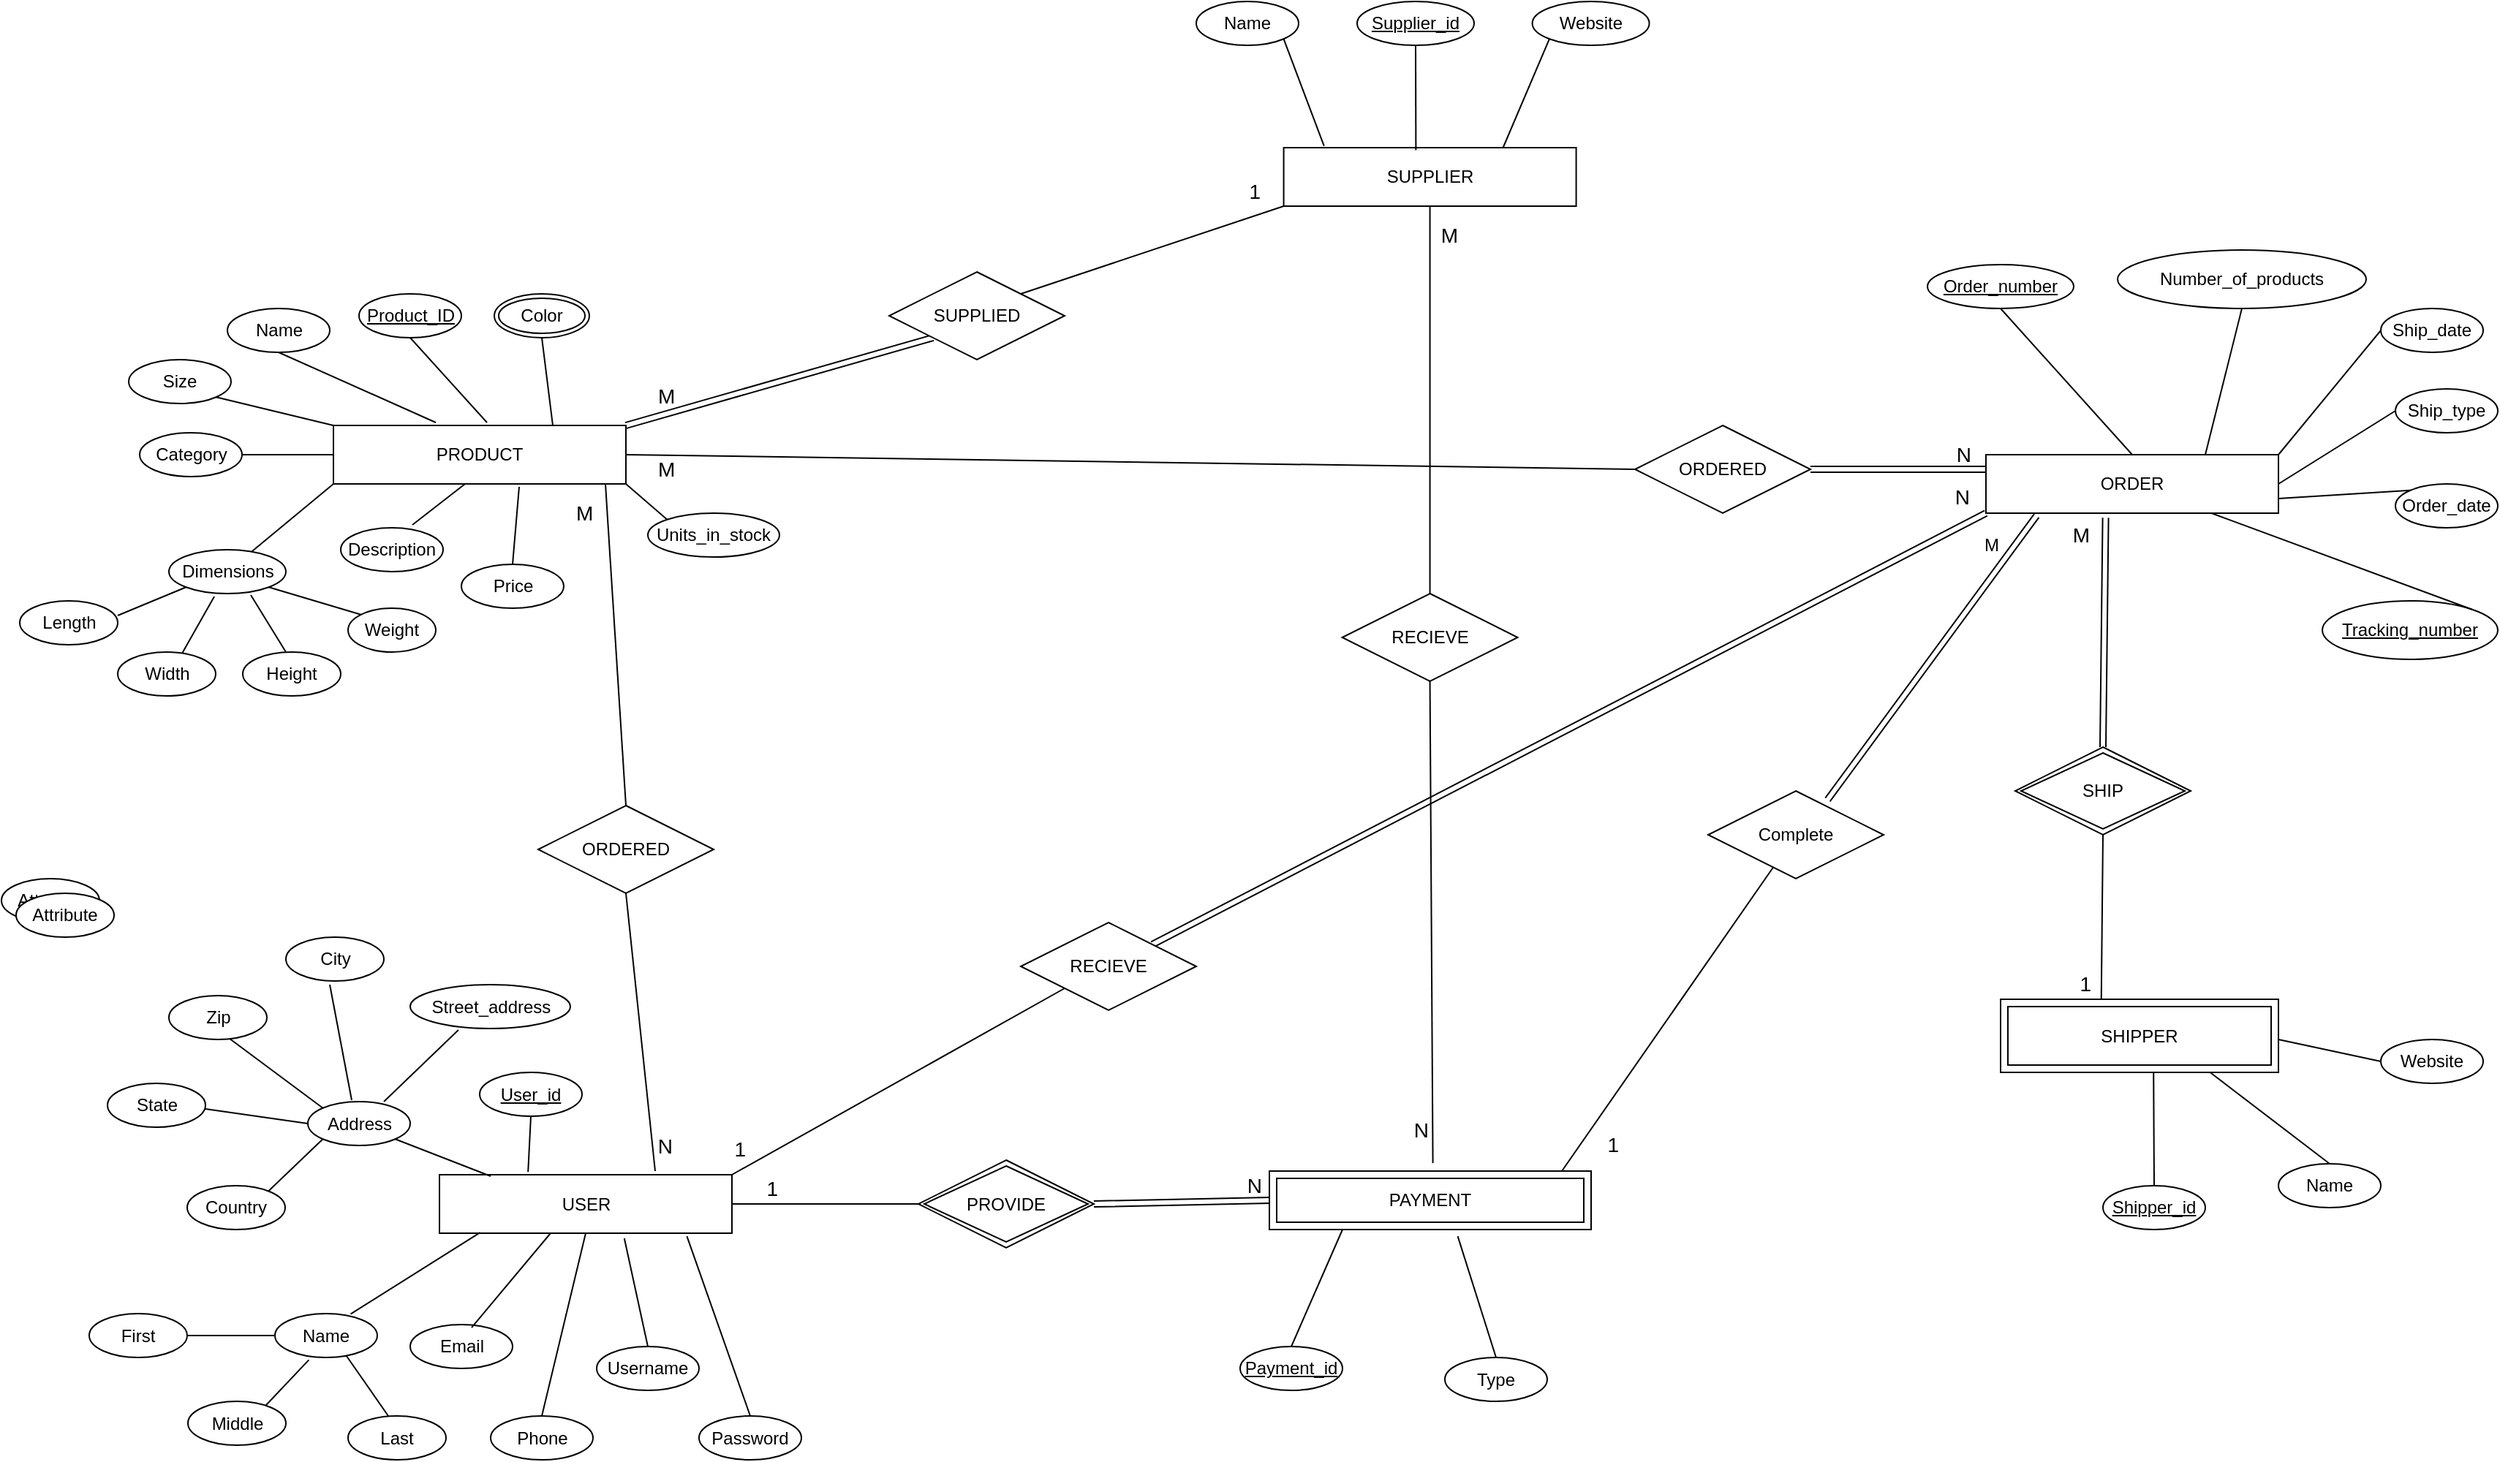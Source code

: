 <mxfile version="14.4.9" type="github">
  <diagram id="3i-3SIlNTPq4TQIizfsc" name="Page-1">
    <mxGraphModel dx="1852" dy="446" grid="1" gridSize="10" guides="1" tooltips="1" connect="1" arrows="1" fold="1" page="1" pageScale="1" pageWidth="1200" pageHeight="1920" math="0" shadow="0">
      <root>
        <mxCell id="0" />
        <mxCell id="1" parent="0" />
        <mxCell id="3DuDrnzEsan1U2cVSjnY-1" value="PRODUCT" style="whiteSpace=wrap;html=1;align=center;" parent="1" vertex="1">
          <mxGeometry x="-170" y="330" width="200" height="40" as="geometry" />
        </mxCell>
        <mxCell id="3DuDrnzEsan1U2cVSjnY-2" value="SUPPLIER" style="whiteSpace=wrap;html=1;align=center;" parent="1" vertex="1">
          <mxGeometry x="479.79" y="140" width="200" height="40" as="geometry" />
        </mxCell>
        <mxCell id="3DuDrnzEsan1U2cVSjnY-3" value="USER" style="whiteSpace=wrap;html=1;align=center;" parent="1" vertex="1">
          <mxGeometry x="-97.5" y="842.5" width="200" height="40" as="geometry" />
        </mxCell>
        <mxCell id="3DuDrnzEsan1U2cVSjnY-4" value="ORDER" style="whiteSpace=wrap;html=1;align=center;" parent="1" vertex="1">
          <mxGeometry x="960" y="350" width="200" height="40" as="geometry" />
        </mxCell>
        <mxCell id="3DuDrnzEsan1U2cVSjnY-7" value="&lt;u&gt;Product_ID&lt;/u&gt;" style="ellipse;whiteSpace=wrap;html=1;align=center;" parent="1" vertex="1">
          <mxGeometry x="-152.5" y="240" width="70" height="30" as="geometry" />
        </mxCell>
        <mxCell id="3DuDrnzEsan1U2cVSjnY-8" value="Name" style="ellipse;whiteSpace=wrap;html=1;align=center;" parent="1" vertex="1">
          <mxGeometry x="-242.5" y="250" width="70" height="30" as="geometry" />
        </mxCell>
        <mxCell id="3DuDrnzEsan1U2cVSjnY-9" value="Size" style="ellipse;whiteSpace=wrap;html=1;align=center;" parent="1" vertex="1">
          <mxGeometry x="-310" y="285" width="70" height="30" as="geometry" />
        </mxCell>
        <mxCell id="3DuDrnzEsan1U2cVSjnY-11" value="Units_in_stock" style="ellipse;whiteSpace=wrap;html=1;align=center;" parent="1" vertex="1">
          <mxGeometry x="45" y="390" width="90" height="30" as="geometry" />
        </mxCell>
        <mxCell id="3DuDrnzEsan1U2cVSjnY-12" value="Price" style="ellipse;whiteSpace=wrap;html=1;align=center;" parent="1" vertex="1">
          <mxGeometry x="-82.5" y="425" width="70" height="30" as="geometry" />
        </mxCell>
        <mxCell id="3DuDrnzEsan1U2cVSjnY-13" value="Description" style="ellipse;whiteSpace=wrap;html=1;align=center;" parent="1" vertex="1">
          <mxGeometry x="-165" y="400" width="70" height="30" as="geometry" />
        </mxCell>
        <mxCell id="3DuDrnzEsan1U2cVSjnY-14" value="Category" style="ellipse;whiteSpace=wrap;html=1;align=center;" parent="1" vertex="1">
          <mxGeometry x="-302.5" y="335" width="70" height="30" as="geometry" />
        </mxCell>
        <mxCell id="3DuDrnzEsan1U2cVSjnY-15" value="Dimensions" style="ellipse;whiteSpace=wrap;html=1;align=center;" parent="1" vertex="1">
          <mxGeometry x="-282.5" y="415" width="80" height="30" as="geometry" />
        </mxCell>
        <mxCell id="3DuDrnzEsan1U2cVSjnY-27" value="" style="endArrow=none;html=1;rounded=0;entryX=0.5;entryY=1;entryDx=0;entryDy=0;" parent="1" target="3DuDrnzEsan1U2cVSjnY-7" edge="1">
          <mxGeometry relative="1" as="geometry">
            <mxPoint x="-65" y="328" as="sourcePoint" />
            <mxPoint x="310" y="460" as="targetPoint" />
          </mxGeometry>
        </mxCell>
        <mxCell id="3DuDrnzEsan1U2cVSjnY-28" value="" style="endArrow=none;html=1;rounded=0;entryX=0.5;entryY=1;entryDx=0;entryDy=0;" parent="1" target="3DuDrnzEsan1U2cVSjnY-8" edge="1">
          <mxGeometry relative="1" as="geometry">
            <mxPoint x="-100" y="328" as="sourcePoint" />
            <mxPoint x="-134" y="300" as="targetPoint" />
          </mxGeometry>
        </mxCell>
        <mxCell id="3DuDrnzEsan1U2cVSjnY-29" value="" style="endArrow=none;html=1;rounded=0;exitX=0.5;exitY=0;exitDx=0;exitDy=0;" parent="1" source="3DuDrnzEsan1U2cVSjnY-12" edge="1">
          <mxGeometry relative="1" as="geometry">
            <mxPoint x="-43" y="400" as="sourcePoint" />
            <mxPoint x="-43" y="372" as="targetPoint" />
          </mxGeometry>
        </mxCell>
        <mxCell id="3DuDrnzEsan1U2cVSjnY-30" value="" style="endArrow=none;html=1;rounded=0;entryX=0;entryY=0.5;entryDx=0;entryDy=0;exitX=1;exitY=0.5;exitDx=0;exitDy=0;" parent="1" source="3DuDrnzEsan1U2cVSjnY-14" target="3DuDrnzEsan1U2cVSjnY-1" edge="1">
          <mxGeometry relative="1" as="geometry">
            <mxPoint x="-186" y="398" as="sourcePoint" />
            <mxPoint x="-150" y="370" as="targetPoint" />
          </mxGeometry>
        </mxCell>
        <mxCell id="3DuDrnzEsan1U2cVSjnY-31" value="" style="endArrow=none;html=1;rounded=0;entryX=0.5;entryY=1;entryDx=0;entryDy=0;exitX=0.945;exitY=-0.05;exitDx=0;exitDy=0;exitPerimeter=0;" parent="1" edge="1">
          <mxGeometry relative="1" as="geometry">
            <mxPoint x="-116" y="398" as="sourcePoint" />
            <mxPoint x="-80" y="370" as="targetPoint" />
          </mxGeometry>
        </mxCell>
        <mxCell id="3DuDrnzEsan1U2cVSjnY-32" value="" style="endArrow=none;html=1;rounded=0;entryX=0.5;entryY=1;entryDx=0;entryDy=0;exitX=0.75;exitY=0;exitDx=0;exitDy=0;" parent="1" source="3DuDrnzEsan1U2cVSjnY-1" target="3DuDrnzEsan1U2cVSjnY-47" edge="1">
          <mxGeometry relative="1" as="geometry">
            <mxPoint x="-65" y="328" as="sourcePoint" />
            <mxPoint x="-25" y="300" as="targetPoint" />
          </mxGeometry>
        </mxCell>
        <mxCell id="3DuDrnzEsan1U2cVSjnY-33" value="" style="endArrow=none;html=1;rounded=0;entryX=0;entryY=0;entryDx=0;entryDy=0;exitX=1;exitY=1;exitDx=0;exitDy=0;" parent="1" source="3DuDrnzEsan1U2cVSjnY-1" target="3DuDrnzEsan1U2cVSjnY-11" edge="1">
          <mxGeometry relative="1" as="geometry">
            <mxPoint x="79" y="388" as="sourcePoint" />
            <mxPoint x="41.96" y="403" as="targetPoint" />
          </mxGeometry>
        </mxCell>
        <mxCell id="3DuDrnzEsan1U2cVSjnY-34" value="" style="endArrow=none;html=1;rounded=0;entryX=1;entryY=1;entryDx=0;entryDy=0;exitX=0;exitY=0;exitDx=0;exitDy=0;" parent="1" source="3DuDrnzEsan1U2cVSjnY-1" target="3DuDrnzEsan1U2cVSjnY-9" edge="1">
          <mxGeometry relative="1" as="geometry">
            <mxPoint x="-160" y="328" as="sourcePoint" />
            <mxPoint x="-185" y="300" as="targetPoint" />
          </mxGeometry>
        </mxCell>
        <mxCell id="3DuDrnzEsan1U2cVSjnY-36" value="" style="endArrow=none;html=1;rounded=0;exitX=0;exitY=1;exitDx=0;exitDy=0;" parent="1" source="3DuDrnzEsan1U2cVSjnY-1" target="3DuDrnzEsan1U2cVSjnY-15" edge="1">
          <mxGeometry relative="1" as="geometry">
            <mxPoint x="-40" y="530" as="sourcePoint" />
            <mxPoint x="120" y="530" as="targetPoint" />
          </mxGeometry>
        </mxCell>
        <mxCell id="3DuDrnzEsan1U2cVSjnY-40" value="Weight" style="ellipse;whiteSpace=wrap;html=1;align=center;" parent="1" vertex="1">
          <mxGeometry x="-160" y="455" width="60" height="30" as="geometry" />
        </mxCell>
        <mxCell id="3DuDrnzEsan1U2cVSjnY-41" value="" style="endArrow=none;html=1;rounded=0;entryX=1;entryY=1;entryDx=0;entryDy=0;exitX=0;exitY=0;exitDx=0;exitDy=0;" parent="1" source="3DuDrnzEsan1U2cVSjnY-40" target="3DuDrnzEsan1U2cVSjnY-15" edge="1">
          <mxGeometry relative="1" as="geometry">
            <mxPoint x="10" y="570" as="sourcePoint" />
            <mxPoint x="170" y="570" as="targetPoint" />
          </mxGeometry>
        </mxCell>
        <mxCell id="3DuDrnzEsan1U2cVSjnY-42" value="" style="endArrow=none;html=1;rounded=0;entryX=0.7;entryY=1.033;entryDx=0;entryDy=0;exitX=0.5;exitY=0;exitDx=0;exitDy=0;entryPerimeter=0;" parent="1" target="3DuDrnzEsan1U2cVSjnY-15" edge="1">
          <mxGeometry relative="1" as="geometry">
            <mxPoint x="-202.5" y="485" as="sourcePoint" />
            <mxPoint x="200" y="600" as="targetPoint" />
          </mxGeometry>
        </mxCell>
        <mxCell id="3DuDrnzEsan1U2cVSjnY-43" value="" style="endArrow=none;html=1;rounded=0;exitX=0.733;exitY=0.033;exitDx=0;exitDy=0;entryX=0.388;entryY=1.067;entryDx=0;entryDy=0;entryPerimeter=0;exitPerimeter=0;" parent="1" target="3DuDrnzEsan1U2cVSjnY-15" edge="1">
          <mxGeometry relative="1" as="geometry">
            <mxPoint x="-273.52" y="485.99" as="sourcePoint" />
            <mxPoint x="330" y="480" as="targetPoint" />
          </mxGeometry>
        </mxCell>
        <mxCell id="3DuDrnzEsan1U2cVSjnY-45" value="" style="endArrow=none;html=1;rounded=0;exitX=1;exitY=0.5;exitDx=0;exitDy=0;entryX=0;entryY=1;entryDx=0;entryDy=0;" parent="1" target="3DuDrnzEsan1U2cVSjnY-15" edge="1">
          <mxGeometry relative="1" as="geometry">
            <mxPoint x="-317.5" y="460" as="sourcePoint" />
            <mxPoint x="310" y="460" as="targetPoint" />
          </mxGeometry>
        </mxCell>
        <mxCell id="3DuDrnzEsan1U2cVSjnY-47" value="Color" style="ellipse;shape=doubleEllipse;margin=3;whiteSpace=wrap;html=1;align=center;" parent="1" vertex="1">
          <mxGeometry x="-60" y="240" width="65" height="30" as="geometry" />
        </mxCell>
        <mxCell id="3DuDrnzEsan1U2cVSjnY-50" value="Supplier_id" style="ellipse;whiteSpace=wrap;html=1;align=center;fontStyle=4;" parent="1" vertex="1">
          <mxGeometry x="530" y="40" width="80" height="30" as="geometry" />
        </mxCell>
        <mxCell id="3DuDrnzEsan1U2cVSjnY-51" value="Name" style="ellipse;whiteSpace=wrap;html=1;align=center;" parent="1" vertex="1">
          <mxGeometry x="420" y="40" width="70" height="30" as="geometry" />
        </mxCell>
        <mxCell id="3DuDrnzEsan1U2cVSjnY-52" value="Website" style="ellipse;whiteSpace=wrap;html=1;align=center;" parent="1" vertex="1">
          <mxGeometry x="649.79" y="40" width="80" height="30" as="geometry" />
        </mxCell>
        <mxCell id="3DuDrnzEsan1U2cVSjnY-53" value="" style="endArrow=none;html=1;rounded=0;entryX=0.138;entryY=-0.029;entryDx=0;entryDy=0;entryPerimeter=0;exitX=1;exitY=1;exitDx=0;exitDy=0;" parent="1" source="3DuDrnzEsan1U2cVSjnY-51" target="3DuDrnzEsan1U2cVSjnY-2" edge="1">
          <mxGeometry relative="1" as="geometry">
            <mxPoint x="439.79" y="379" as="sourcePoint" />
            <mxPoint x="599.79" y="379" as="targetPoint" />
          </mxGeometry>
        </mxCell>
        <mxCell id="3DuDrnzEsan1U2cVSjnY-54" value="" style="endArrow=none;html=1;rounded=0;entryX=0.452;entryY=0.043;entryDx=0;entryDy=0;exitX=0.5;exitY=1;exitDx=0;exitDy=0;entryPerimeter=0;" parent="1" source="3DuDrnzEsan1U2cVSjnY-50" target="3DuDrnzEsan1U2cVSjnY-2" edge="1">
          <mxGeometry relative="1" as="geometry">
            <mxPoint x="449.79" y="389" as="sourcePoint" />
            <mxPoint x="609.79" y="389" as="targetPoint" />
          </mxGeometry>
        </mxCell>
        <mxCell id="3DuDrnzEsan1U2cVSjnY-55" value="" style="endArrow=none;html=1;rounded=0;entryX=0.75;entryY=0;entryDx=0;entryDy=0;exitX=0;exitY=1;exitDx=0;exitDy=0;" parent="1" source="3DuDrnzEsan1U2cVSjnY-52" target="3DuDrnzEsan1U2cVSjnY-2" edge="1">
          <mxGeometry relative="1" as="geometry">
            <mxPoint x="670" y="80" as="sourcePoint" />
            <mxPoint x="659.79" y="181" as="targetPoint" />
          </mxGeometry>
        </mxCell>
        <mxCell id="3DuDrnzEsan1U2cVSjnY-62" value="" style="endArrow=none;html=1;rounded=0;entryX=0;entryY=1;entryDx=0;entryDy=0;exitX=1;exitY=0;exitDx=0;exitDy=0;" parent="1" source="3DuDrnzEsan1U2cVSjnY-126" target="3DuDrnzEsan1U2cVSjnY-2" edge="1">
          <mxGeometry relative="1" as="geometry">
            <mxPoint x="302.5" y="256.25" as="sourcePoint" />
            <mxPoint x="620" y="320" as="targetPoint" />
            <Array as="points" />
          </mxGeometry>
        </mxCell>
        <mxCell id="3DuDrnzEsan1U2cVSjnY-63" value="&lt;font style=&quot;font-size: 14px&quot;&gt;1&lt;/font&gt;" style="resizable=0;html=1;align=right;verticalAlign=bottom;" parent="3DuDrnzEsan1U2cVSjnY-62" connectable="0" vertex="1">
          <mxGeometry x="1" relative="1" as="geometry">
            <mxPoint x="-15.23" y="0.15" as="offset" />
          </mxGeometry>
        </mxCell>
        <mxCell id="3DuDrnzEsan1U2cVSjnY-64" value="" style="shape=link;html=1;rounded=0;entryX=0;entryY=1;entryDx=0;entryDy=0;exitX=1;exitY=0;exitDx=0;exitDy=0;" parent="1" source="3DuDrnzEsan1U2cVSjnY-1" target="3DuDrnzEsan1U2cVSjnY-126" edge="1">
          <mxGeometry relative="1" as="geometry">
            <mxPoint x="15" y="275" as="sourcePoint" />
            <mxPoint x="247.5" y="283.75" as="targetPoint" />
            <Array as="points" />
          </mxGeometry>
        </mxCell>
        <mxCell id="3DuDrnzEsan1U2cVSjnY-65" value="&lt;font style=&quot;font-size: 14px&quot;&gt;M&lt;/font&gt;" style="resizable=0;html=1;align=left;verticalAlign=bottom;" parent="3DuDrnzEsan1U2cVSjnY-64" connectable="0" vertex="1">
          <mxGeometry x="-1" relative="1" as="geometry">
            <mxPoint x="20" y="-10" as="offset" />
          </mxGeometry>
        </mxCell>
        <mxCell id="3DuDrnzEsan1U2cVSjnY-66" value="" style="resizable=0;html=1;align=right;verticalAlign=bottom;" parent="3DuDrnzEsan1U2cVSjnY-64" connectable="0" vertex="1">
          <mxGeometry x="1" relative="1" as="geometry" />
        </mxCell>
        <mxCell id="3DuDrnzEsan1U2cVSjnY-68" value="Order_date" style="ellipse;whiteSpace=wrap;html=1;align=center;" parent="1" vertex="1">
          <mxGeometry x="1240" y="370" width="70" height="30" as="geometry" />
        </mxCell>
        <mxCell id="3DuDrnzEsan1U2cVSjnY-69" value="&lt;u&gt;Tracking_number&lt;/u&gt;" style="ellipse;whiteSpace=wrap;html=1;align=center;" parent="1" vertex="1">
          <mxGeometry x="1190" y="450" width="120" height="40" as="geometry" />
        </mxCell>
        <mxCell id="3DuDrnzEsan1U2cVSjnY-70" value="&lt;u&gt;Order_number&lt;/u&gt;" style="ellipse;whiteSpace=wrap;html=1;align=center;" parent="1" vertex="1">
          <mxGeometry x="920" y="220" width="100" height="30" as="geometry" />
        </mxCell>
        <mxCell id="3DuDrnzEsan1U2cVSjnY-71" value="Password" style="ellipse;whiteSpace=wrap;html=1;align=center;" parent="1" vertex="1">
          <mxGeometry x="80" y="1007.5" width="70" height="30" as="geometry" />
        </mxCell>
        <mxCell id="3DuDrnzEsan1U2cVSjnY-72" value="Username" style="ellipse;whiteSpace=wrap;html=1;align=center;" parent="1" vertex="1">
          <mxGeometry x="10" y="960" width="70" height="30" as="geometry" />
        </mxCell>
        <mxCell id="3DuDrnzEsan1U2cVSjnY-73" value="Email" style="ellipse;whiteSpace=wrap;html=1;align=center;" parent="1" vertex="1">
          <mxGeometry x="-117.5" y="945" width="70" height="30" as="geometry" />
        </mxCell>
        <mxCell id="3DuDrnzEsan1U2cVSjnY-74" value="Phone" style="ellipse;whiteSpace=wrap;html=1;align=center;" parent="1" vertex="1">
          <mxGeometry x="-62.5" y="1007.5" width="70" height="30" as="geometry" />
        </mxCell>
        <mxCell id="3DuDrnzEsan1U2cVSjnY-75" value="Address" style="ellipse;whiteSpace=wrap;html=1;align=center;" parent="1" vertex="1">
          <mxGeometry x="-187.5" y="792.5" width="70" height="30" as="geometry" />
        </mxCell>
        <mxCell id="3DuDrnzEsan1U2cVSjnY-76" value="Name" style="ellipse;whiteSpace=wrap;html=1;align=center;" parent="1" vertex="1">
          <mxGeometry x="-210" y="937.5" width="70" height="30" as="geometry" />
        </mxCell>
        <mxCell id="3DuDrnzEsan1U2cVSjnY-77" value="&lt;u&gt;User_id&lt;/u&gt;" style="ellipse;whiteSpace=wrap;html=1;align=center;" parent="1" vertex="1">
          <mxGeometry x="-70" y="772.5" width="70" height="30" as="geometry" />
        </mxCell>
        <mxCell id="3DuDrnzEsan1U2cVSjnY-85" value="" style="endArrow=none;html=1;rounded=0;exitX=0.743;exitY=0;exitDx=0;exitDy=0;exitPerimeter=0;entryX=0.345;entryY=1.033;entryDx=0;entryDy=0;entryPerimeter=0;" parent="1" source="3DuDrnzEsan1U2cVSjnY-75" edge="1">
          <mxGeometry relative="1" as="geometry">
            <mxPoint x="2.5" y="752.5" as="sourcePoint" />
            <mxPoint x="-84.55" y="743.49" as="targetPoint" />
          </mxGeometry>
        </mxCell>
        <mxCell id="3DuDrnzEsan1U2cVSjnY-86" value="" style="endArrow=none;html=1;rounded=0;entryX=0.5;entryY=1;entryDx=0;entryDy=0;" parent="1" edge="1">
          <mxGeometry relative="1" as="geometry">
            <mxPoint x="-157.5" y="791.5" as="sourcePoint" />
            <mxPoint x="-172.5" y="712.5" as="targetPoint" />
          </mxGeometry>
        </mxCell>
        <mxCell id="3DuDrnzEsan1U2cVSjnY-87" value="" style="endArrow=none;html=1;rounded=0;exitX=0;exitY=0;exitDx=0;exitDy=0;entryX=1;entryY=1;entryDx=0;entryDy=0;" parent="1" source="3DuDrnzEsan1U2cVSjnY-75" edge="1">
          <mxGeometry relative="1" as="geometry">
            <mxPoint x="-115.49" y="812.5" as="sourcePoint" />
            <mxPoint x="-242.751" y="748.107" as="targetPoint" />
          </mxGeometry>
        </mxCell>
        <mxCell id="3DuDrnzEsan1U2cVSjnY-88" value="" style="endArrow=none;html=1;rounded=0;exitX=0;exitY=0.5;exitDx=0;exitDy=0;entryX=1;entryY=0.5;entryDx=0;entryDy=0;" parent="1" source="3DuDrnzEsan1U2cVSjnY-75" edge="1">
          <mxGeometry relative="1" as="geometry">
            <mxPoint x="-105.49" y="822.5" as="sourcePoint" />
            <mxPoint x="-257.5" y="797.5" as="targetPoint" />
          </mxGeometry>
        </mxCell>
        <mxCell id="3DuDrnzEsan1U2cVSjnY-89" value="" style="endArrow=none;html=1;rounded=0;exitX=1;exitY=0;exitDx=0;exitDy=0;entryX=0;entryY=1;entryDx=0;entryDy=0;" parent="1" target="3DuDrnzEsan1U2cVSjnY-75" edge="1">
          <mxGeometry relative="1" as="geometry">
            <mxPoint x="-217.751" y="856.893" as="sourcePoint" />
            <mxPoint x="-44.55" y="783.49" as="targetPoint" />
          </mxGeometry>
        </mxCell>
        <mxCell id="3DuDrnzEsan1U2cVSjnY-91" value="" style="endArrow=none;html=1;rounded=0;exitX=0.5;exitY=1;exitDx=0;exitDy=0;entryX=0.303;entryY=-0.046;entryDx=0;entryDy=0;entryPerimeter=0;" parent="1" source="3DuDrnzEsan1U2cVSjnY-77" target="3DuDrnzEsan1U2cVSjnY-3" edge="1">
          <mxGeometry relative="1" as="geometry">
            <mxPoint x="2.5" y="752.5" as="sourcePoint" />
            <mxPoint x="162.5" y="752.5" as="targetPoint" />
          </mxGeometry>
        </mxCell>
        <mxCell id="3DuDrnzEsan1U2cVSjnY-92" value="" style="endArrow=none;html=1;rounded=0;exitX=0.5;exitY=0;exitDx=0;exitDy=0;entryX=0.846;entryY=1.052;entryDx=0;entryDy=0;entryPerimeter=0;" parent="1" source="3DuDrnzEsan1U2cVSjnY-71" target="3DuDrnzEsan1U2cVSjnY-3" edge="1">
          <mxGeometry relative="1" as="geometry">
            <mxPoint x="12.5" y="812.5" as="sourcePoint" />
            <mxPoint x="12.5" y="852.5" as="targetPoint" />
          </mxGeometry>
        </mxCell>
        <mxCell id="3DuDrnzEsan1U2cVSjnY-93" value="" style="endArrow=none;html=1;rounded=0;exitX=0.739;exitY=0.01;exitDx=0;exitDy=0;entryX=0.139;entryY=0.989;entryDx=0;entryDy=0;entryPerimeter=0;exitPerimeter=0;" parent="1" source="3DuDrnzEsan1U2cVSjnY-76" target="3DuDrnzEsan1U2cVSjnY-3" edge="1">
          <mxGeometry relative="1" as="geometry">
            <mxPoint x="22.5" y="822.5" as="sourcePoint" />
            <mxPoint x="22.5" y="862.5" as="targetPoint" />
          </mxGeometry>
        </mxCell>
        <mxCell id="3DuDrnzEsan1U2cVSjnY-94" value="" style="endArrow=none;html=1;rounded=0;exitX=0.5;exitY=1;exitDx=0;exitDy=0;entryX=0.5;entryY=0;entryDx=0;entryDy=0;" parent="1" source="3DuDrnzEsan1U2cVSjnY-3" target="3DuDrnzEsan1U2cVSjnY-74" edge="1">
          <mxGeometry relative="1" as="geometry">
            <mxPoint x="32.5" y="832.5" as="sourcePoint" />
            <mxPoint x="32.5" y="872.5" as="targetPoint" />
          </mxGeometry>
        </mxCell>
        <mxCell id="3DuDrnzEsan1U2cVSjnY-95" value="" style="endArrow=none;html=1;rounded=0;exitX=0.38;exitY=1;exitDx=0;exitDy=0;entryX=0.6;entryY=0.067;entryDx=0;entryDy=0;entryPerimeter=0;exitPerimeter=0;" parent="1" source="3DuDrnzEsan1U2cVSjnY-3" target="3DuDrnzEsan1U2cVSjnY-73" edge="1">
          <mxGeometry relative="1" as="geometry">
            <mxPoint x="42.5" y="842.5" as="sourcePoint" />
            <mxPoint x="42.5" y="882.5" as="targetPoint" />
          </mxGeometry>
        </mxCell>
        <mxCell id="3DuDrnzEsan1U2cVSjnY-96" value="" style="endArrow=none;html=1;rounded=0;exitX=0.632;exitY=1.088;exitDx=0;exitDy=0;entryX=0.5;entryY=0;entryDx=0;entryDy=0;exitPerimeter=0;" parent="1" source="3DuDrnzEsan1U2cVSjnY-3" target="3DuDrnzEsan1U2cVSjnY-72" edge="1">
          <mxGeometry relative="1" as="geometry">
            <mxPoint x="52.5" y="852.5" as="sourcePoint" />
            <mxPoint x="52.5" y="892.5" as="targetPoint" />
          </mxGeometry>
        </mxCell>
        <mxCell id="3DuDrnzEsan1U2cVSjnY-97" value="" style="endArrow=none;html=1;rounded=0;exitX=0.175;exitY=0.025;exitDx=0;exitDy=0;entryX=1;entryY=1;entryDx=0;entryDy=0;exitPerimeter=0;" parent="1" source="3DuDrnzEsan1U2cVSjnY-3" target="3DuDrnzEsan1U2cVSjnY-75" edge="1">
          <mxGeometry relative="1" as="geometry">
            <mxPoint x="62.5" y="862.5" as="sourcePoint" />
            <mxPoint x="62.5" y="902.5" as="targetPoint" />
          </mxGeometry>
        </mxCell>
        <mxCell id="3DuDrnzEsan1U2cVSjnY-102" value="" style="endArrow=none;html=1;rounded=0;exitX=1;exitY=0.5;exitDx=0;exitDy=0;entryX=0;entryY=0.5;entryDx=0;entryDy=0;" parent="1" target="3DuDrnzEsan1U2cVSjnY-76" edge="1">
          <mxGeometry relative="1" as="geometry">
            <mxPoint x="-270" y="952.5" as="sourcePoint" />
            <mxPoint x="470" y="847.5" as="targetPoint" />
          </mxGeometry>
        </mxCell>
        <mxCell id="3DuDrnzEsan1U2cVSjnY-103" value="" style="endArrow=none;html=1;rounded=0;exitX=1;exitY=0;exitDx=0;exitDy=0;entryX=0.331;entryY=1.057;entryDx=0;entryDy=0;entryPerimeter=0;" parent="1" target="3DuDrnzEsan1U2cVSjnY-76" edge="1">
          <mxGeometry relative="1" as="geometry">
            <mxPoint x="-217.751" y="1001.893" as="sourcePoint" />
            <mxPoint x="-230" y="1127.5" as="targetPoint" />
          </mxGeometry>
        </mxCell>
        <mxCell id="3DuDrnzEsan1U2cVSjnY-104" value="" style="endArrow=none;html=1;rounded=0;entryX=0.5;entryY=0;entryDx=0;entryDy=0;exitX=0.698;exitY=0.962;exitDx=0;exitDy=0;exitPerimeter=0;" parent="1" source="3DuDrnzEsan1U2cVSjnY-76" edge="1">
          <mxGeometry relative="1" as="geometry">
            <mxPoint x="-250.0" y="972.5" as="sourcePoint" />
            <mxPoint x="-132.5" y="1007.5" as="targetPoint" />
          </mxGeometry>
        </mxCell>
        <mxCell id="3DuDrnzEsan1U2cVSjnY-105" value="Number_of_products" style="ellipse;whiteSpace=wrap;html=1;align=center;" parent="1" vertex="1">
          <mxGeometry x="1050" y="210" width="170" height="40" as="geometry" />
        </mxCell>
        <mxCell id="3DuDrnzEsan1U2cVSjnY-106" value="Ship_date" style="ellipse;whiteSpace=wrap;html=1;align=center;" parent="1" vertex="1">
          <mxGeometry x="1230" y="250" width="70" height="30" as="geometry" />
        </mxCell>
        <mxCell id="3DuDrnzEsan1U2cVSjnY-107" value="Ship_type" style="ellipse;whiteSpace=wrap;html=1;align=center;" parent="1" vertex="1">
          <mxGeometry x="1240" y="305" width="70" height="30" as="geometry" />
        </mxCell>
        <mxCell id="3DuDrnzEsan1U2cVSjnY-109" value="" style="endArrow=none;html=1;rounded=0;entryX=0.5;entryY=1;entryDx=0;entryDy=0;exitX=0.5;exitY=0;exitDx=0;exitDy=0;" parent="1" source="3DuDrnzEsan1U2cVSjnY-4" target="3DuDrnzEsan1U2cVSjnY-70" edge="1">
          <mxGeometry relative="1" as="geometry">
            <mxPoint x="720" y="430" as="sourcePoint" />
            <mxPoint x="880" y="430" as="targetPoint" />
          </mxGeometry>
        </mxCell>
        <mxCell id="3DuDrnzEsan1U2cVSjnY-110" value="" style="endArrow=none;html=1;rounded=0;entryX=0;entryY=0.5;entryDx=0;entryDy=0;exitX=1;exitY=0;exitDx=0;exitDy=0;" parent="1" source="3DuDrnzEsan1U2cVSjnY-4" target="3DuDrnzEsan1U2cVSjnY-106" edge="1">
          <mxGeometry relative="1" as="geometry">
            <mxPoint x="970" y="465" as="sourcePoint" />
            <mxPoint x="1130" y="465" as="targetPoint" />
          </mxGeometry>
        </mxCell>
        <mxCell id="3DuDrnzEsan1U2cVSjnY-111" value="" style="endArrow=none;html=1;rounded=0;entryX=0;entryY=0.5;entryDx=0;entryDy=0;exitX=1;exitY=0.5;exitDx=0;exitDy=0;" parent="1" source="3DuDrnzEsan1U2cVSjnY-4" target="3DuDrnzEsan1U2cVSjnY-107" edge="1">
          <mxGeometry relative="1" as="geometry">
            <mxPoint x="730" y="440" as="sourcePoint" />
            <mxPoint x="890" y="440" as="targetPoint" />
          </mxGeometry>
        </mxCell>
        <mxCell id="3DuDrnzEsan1U2cVSjnY-112" value="" style="endArrow=none;html=1;rounded=0;exitX=1;exitY=0;exitDx=0;exitDy=0;" parent="1" source="3DuDrnzEsan1U2cVSjnY-69" target="3DuDrnzEsan1U2cVSjnY-4" edge="1">
          <mxGeometry relative="1" as="geometry">
            <mxPoint x="740" y="450" as="sourcePoint" />
            <mxPoint x="900" y="450" as="targetPoint" />
          </mxGeometry>
        </mxCell>
        <mxCell id="3DuDrnzEsan1U2cVSjnY-113" value="" style="endArrow=none;html=1;rounded=0;entryX=0;entryY=0;entryDx=0;entryDy=0;exitX=1;exitY=0.75;exitDx=0;exitDy=0;" parent="1" source="3DuDrnzEsan1U2cVSjnY-4" target="3DuDrnzEsan1U2cVSjnY-68" edge="1">
          <mxGeometry relative="1" as="geometry">
            <mxPoint x="960" y="523.57" as="sourcePoint" />
            <mxPoint x="1120" y="523.57" as="targetPoint" />
          </mxGeometry>
        </mxCell>
        <mxCell id="3DuDrnzEsan1U2cVSjnY-114" value="" style="endArrow=none;html=1;rounded=0;entryX=0.5;entryY=1;entryDx=0;entryDy=0;exitX=0.75;exitY=0;exitDx=0;exitDy=0;" parent="1" source="3DuDrnzEsan1U2cVSjnY-4" target="3DuDrnzEsan1U2cVSjnY-105" edge="1">
          <mxGeometry relative="1" as="geometry">
            <mxPoint x="990" y="315" as="sourcePoint" />
            <mxPoint x="1150" y="315" as="targetPoint" />
          </mxGeometry>
        </mxCell>
        <mxCell id="3DuDrnzEsan1U2cVSjnY-115" value="Website" style="ellipse;whiteSpace=wrap;html=1;align=center;" parent="1" vertex="1">
          <mxGeometry x="1230" y="750" width="70" height="30" as="geometry" />
        </mxCell>
        <mxCell id="3DuDrnzEsan1U2cVSjnY-116" value="Name" style="ellipse;whiteSpace=wrap;html=1;align=center;" parent="1" vertex="1">
          <mxGeometry x="1160" y="835" width="70" height="30" as="geometry" />
        </mxCell>
        <mxCell id="3DuDrnzEsan1U2cVSjnY-117" value="Type" style="ellipse;whiteSpace=wrap;html=1;align=center;" parent="1" vertex="1">
          <mxGeometry x="590" y="967.5" width="70" height="30" as="geometry" />
        </mxCell>
        <mxCell id="3DuDrnzEsan1U2cVSjnY-118" value="&lt;u&gt;Payment_id&lt;/u&gt;" style="ellipse;whiteSpace=wrap;html=1;align=center;" parent="1" vertex="1">
          <mxGeometry x="450" y="960" width="70" height="30" as="geometry" />
        </mxCell>
        <mxCell id="3DuDrnzEsan1U2cVSjnY-119" value="&lt;u&gt;Shipper_id&lt;/u&gt;" style="ellipse;whiteSpace=wrap;html=1;align=center;" parent="1" vertex="1">
          <mxGeometry x="1040" y="850" width="70" height="30" as="geometry" />
        </mxCell>
        <mxCell id="3DuDrnzEsan1U2cVSjnY-120" value="" style="endArrow=none;html=1;rounded=0;entryX=0.5;entryY=0;entryDx=0;entryDy=0;exitX=0.573;exitY=1.025;exitDx=0;exitDy=0;exitPerimeter=0;" parent="1" target="3DuDrnzEsan1U2cVSjnY-119" edge="1">
          <mxGeometry relative="1" as="geometry">
            <mxPoint x="1074.6" y="771" as="sourcePoint" />
            <mxPoint x="680" y="835" as="targetPoint" />
          </mxGeometry>
        </mxCell>
        <mxCell id="3DuDrnzEsan1U2cVSjnY-121" value="" style="endArrow=none;html=1;rounded=0;entryX=0.5;entryY=0;entryDx=0;entryDy=0;exitX=0.75;exitY=1;exitDx=0;exitDy=0;" parent="1" target="3DuDrnzEsan1U2cVSjnY-116" edge="1">
          <mxGeometry relative="1" as="geometry">
            <mxPoint x="1110" y="770" as="sourcePoint" />
            <mxPoint x="690" y="845" as="targetPoint" />
          </mxGeometry>
        </mxCell>
        <mxCell id="3DuDrnzEsan1U2cVSjnY-122" value="" style="endArrow=none;html=1;rounded=0;entryX=0;entryY=0.5;entryDx=0;entryDy=0;exitX=1;exitY=0.5;exitDx=0;exitDy=0;" parent="1" target="3DuDrnzEsan1U2cVSjnY-115" edge="1">
          <mxGeometry relative="1" as="geometry">
            <mxPoint x="1160" y="750" as="sourcePoint" />
            <mxPoint x="700" y="855" as="targetPoint" />
          </mxGeometry>
        </mxCell>
        <mxCell id="3DuDrnzEsan1U2cVSjnY-123" value="" style="endArrow=none;html=1;rounded=0;exitX=0.5;exitY=0;exitDx=0;exitDy=0;entryX=0.25;entryY=1;entryDx=0;entryDy=0;" parent="1" source="3DuDrnzEsan1U2cVSjnY-118" edge="1">
          <mxGeometry relative="1" as="geometry">
            <mxPoint x="730" y="800" as="sourcePoint" />
            <mxPoint x="520" y="880" as="targetPoint" />
          </mxGeometry>
        </mxCell>
        <mxCell id="3DuDrnzEsan1U2cVSjnY-124" value="" style="endArrow=none;html=1;rounded=0;entryX=0.5;entryY=0;entryDx=0;entryDy=0;exitX=0.644;exitY=1.114;exitDx=0;exitDy=0;exitPerimeter=0;" parent="1" target="3DuDrnzEsan1U2cVSjnY-117" edge="1">
          <mxGeometry relative="1" as="geometry">
            <mxPoint x="598.8" y="884.56" as="sourcePoint" />
            <mxPoint x="820" y="899.29" as="targetPoint" />
          </mxGeometry>
        </mxCell>
        <mxCell id="3DuDrnzEsan1U2cVSjnY-126" value="SUPPLIED" style="shape=rhombus;perimeter=rhombusPerimeter;whiteSpace=wrap;html=1;align=center;" parent="1" vertex="1">
          <mxGeometry x="210" y="225" width="120" height="60" as="geometry" />
        </mxCell>
        <mxCell id="3DuDrnzEsan1U2cVSjnY-127" value="ORDERED" style="shape=rhombus;perimeter=rhombusPerimeter;whiteSpace=wrap;html=1;align=center;" parent="1" vertex="1">
          <mxGeometry x="720" y="330" width="120" height="60" as="geometry" />
        </mxCell>
        <mxCell id="3DuDrnzEsan1U2cVSjnY-135" value="" style="endArrow=none;html=1;rounded=0;entryX=0;entryY=0.5;entryDx=0;entryDy=0;exitX=1;exitY=0.5;exitDx=0;exitDy=0;" parent="1" source="3DuDrnzEsan1U2cVSjnY-1" target="3DuDrnzEsan1U2cVSjnY-127" edge="1">
          <mxGeometry relative="1" as="geometry">
            <mxPoint x="30" y="320" as="sourcePoint" />
            <mxPoint x="730" y="450" as="targetPoint" />
          </mxGeometry>
        </mxCell>
        <mxCell id="3DuDrnzEsan1U2cVSjnY-136" value="&lt;font style=&quot;font-size: 14px&quot;&gt;M&lt;/font&gt;" style="resizable=0;html=1;align=left;verticalAlign=bottom;" parent="3DuDrnzEsan1U2cVSjnY-135" connectable="0" vertex="1">
          <mxGeometry x="-1" relative="1" as="geometry">
            <mxPoint x="20" y="20" as="offset" />
          </mxGeometry>
        </mxCell>
        <mxCell id="3DuDrnzEsan1U2cVSjnY-137" value="" style="resizable=0;html=1;align=right;verticalAlign=bottom;" parent="3DuDrnzEsan1U2cVSjnY-135" connectable="0" vertex="1">
          <mxGeometry x="1" relative="1" as="geometry" />
        </mxCell>
        <mxCell id="3DuDrnzEsan1U2cVSjnY-140" value="" style="shape=link;html=1;rounded=0;entryX=0;entryY=0.25;entryDx=0;entryDy=0;exitX=1;exitY=0.5;exitDx=0;exitDy=0;" parent="1" source="3DuDrnzEsan1U2cVSjnY-127" target="3DuDrnzEsan1U2cVSjnY-4" edge="1">
          <mxGeometry relative="1" as="geometry">
            <mxPoint x="530" y="570" as="sourcePoint" />
            <mxPoint x="690" y="570" as="targetPoint" />
          </mxGeometry>
        </mxCell>
        <mxCell id="3DuDrnzEsan1U2cVSjnY-141" value="&lt;font style=&quot;font-size: 14px&quot;&gt;N&lt;/font&gt;" style="resizable=0;html=1;align=right;verticalAlign=bottom;" parent="3DuDrnzEsan1U2cVSjnY-140" connectable="0" vertex="1">
          <mxGeometry x="1" relative="1" as="geometry">
            <mxPoint x="-9.34" as="offset" />
          </mxGeometry>
        </mxCell>
        <mxCell id="3DuDrnzEsan1U2cVSjnY-144" value="ORDERED" style="shape=rhombus;perimeter=rhombusPerimeter;whiteSpace=wrap;html=1;align=center;" parent="1" vertex="1">
          <mxGeometry x="-30" y="590" width="120" height="60" as="geometry" />
        </mxCell>
        <mxCell id="3DuDrnzEsan1U2cVSjnY-149" value="" style="endArrow=none;html=1;rounded=0;entryX=0.5;entryY=0;entryDx=0;entryDy=0;exitX=0.93;exitY=1.007;exitDx=0;exitDy=0;exitPerimeter=0;" parent="1" source="3DuDrnzEsan1U2cVSjnY-1" target="3DuDrnzEsan1U2cVSjnY-144" edge="1">
          <mxGeometry relative="1" as="geometry">
            <mxPoint x="40" y="460" as="sourcePoint" />
            <mxPoint x="12.6" y="540" as="targetPoint" />
          </mxGeometry>
        </mxCell>
        <mxCell id="3DuDrnzEsan1U2cVSjnY-150" value="&lt;font style=&quot;font-size: 14px&quot;&gt;M&lt;/font&gt;" style="resizable=0;html=1;align=left;verticalAlign=bottom;" parent="3DuDrnzEsan1U2cVSjnY-149" connectable="0" vertex="1">
          <mxGeometry x="-1" relative="1" as="geometry">
            <mxPoint x="-21.8" y="29.72" as="offset" />
          </mxGeometry>
        </mxCell>
        <mxCell id="3DuDrnzEsan1U2cVSjnY-151" value="" style="resizable=0;html=1;align=right;verticalAlign=bottom;" parent="3DuDrnzEsan1U2cVSjnY-149" connectable="0" vertex="1">
          <mxGeometry x="1" relative="1" as="geometry" />
        </mxCell>
        <mxCell id="3DuDrnzEsan1U2cVSjnY-152" value="" style="endArrow=none;html=1;rounded=0;exitX=0.5;exitY=1;exitDx=0;exitDy=0;" parent="1" source="3DuDrnzEsan1U2cVSjnY-144" edge="1">
          <mxGeometry relative="1" as="geometry">
            <mxPoint x="340" y="540" as="sourcePoint" />
            <mxPoint x="50" y="840" as="targetPoint" />
          </mxGeometry>
        </mxCell>
        <mxCell id="3DuDrnzEsan1U2cVSjnY-153" value="&lt;font style=&quot;font-size: 14px&quot;&gt;N&lt;/font&gt;" style="resizable=0;html=1;align=right;verticalAlign=bottom;" parent="3DuDrnzEsan1U2cVSjnY-152" connectable="0" vertex="1">
          <mxGeometry x="1" relative="1" as="geometry">
            <mxPoint x="12.49" y="-6.41" as="offset" />
          </mxGeometry>
        </mxCell>
        <mxCell id="3DuDrnzEsan1U2cVSjnY-157" value="" style="shape=link;html=1;rounded=0;entryX=0.409;entryY=1.079;entryDx=0;entryDy=0;exitX=0.5;exitY=0;exitDx=0;exitDy=0;entryPerimeter=0;" parent="1" target="3DuDrnzEsan1U2cVSjnY-4" edge="1">
          <mxGeometry relative="1" as="geometry">
            <mxPoint x="1040" y="550" as="sourcePoint" />
            <mxPoint x="1050" y="420" as="targetPoint" />
          </mxGeometry>
        </mxCell>
        <mxCell id="3DuDrnzEsan1U2cVSjnY-158" value="&lt;font style=&quot;font-size: 14px&quot;&gt;M&lt;/font&gt;" style="resizable=0;html=1;align=right;verticalAlign=bottom;" parent="3DuDrnzEsan1U2cVSjnY-157" connectable="0" vertex="1">
          <mxGeometry x="1" relative="1" as="geometry">
            <mxPoint x="-10" y="22.82" as="offset" />
          </mxGeometry>
        </mxCell>
        <mxCell id="3DuDrnzEsan1U2cVSjnY-159" value="" style="endArrow=none;html=1;rounded=0;exitX=0.5;exitY=1;exitDx=0;exitDy=0;entryX=0.394;entryY=-0.029;entryDx=0;entryDy=0;entryPerimeter=0;" parent="1" edge="1">
          <mxGeometry relative="1" as="geometry">
            <mxPoint x="1040" y="610" as="sourcePoint" />
            <mxPoint x="1038.8" y="728.84" as="targetPoint" />
          </mxGeometry>
        </mxCell>
        <mxCell id="3DuDrnzEsan1U2cVSjnY-160" value="&lt;font style=&quot;font-size: 14px&quot;&gt;1&lt;/font&gt;" style="resizable=0;html=1;align=right;verticalAlign=bottom;" parent="3DuDrnzEsan1U2cVSjnY-159" connectable="0" vertex="1">
          <mxGeometry x="1" relative="1" as="geometry">
            <mxPoint x="-6.01" y="-6" as="offset" />
          </mxGeometry>
        </mxCell>
        <mxCell id="3DuDrnzEsan1U2cVSjnY-162" value="" style="shape=link;html=1;rounded=0;entryX=0;entryY=1;entryDx=0;entryDy=0;exitX=1;exitY=0;exitDx=0;exitDy=0;" parent="1" source="3DuDrnzEsan1U2cVSjnY-164" target="3DuDrnzEsan1U2cVSjnY-4" edge="1">
          <mxGeometry relative="1" as="geometry">
            <mxPoint x="470" y="480" as="sourcePoint" />
            <mxPoint x="930" y="400" as="targetPoint" />
          </mxGeometry>
        </mxCell>
        <mxCell id="3DuDrnzEsan1U2cVSjnY-163" value="&lt;font style=&quot;font-size: 14px&quot;&gt;N&lt;/font&gt;" style="resizable=0;html=1;align=right;verticalAlign=bottom;" parent="3DuDrnzEsan1U2cVSjnY-162" connectable="0" vertex="1">
          <mxGeometry x="1" relative="1" as="geometry">
            <mxPoint x="-10.23" y="0.04" as="offset" />
          </mxGeometry>
        </mxCell>
        <mxCell id="3DuDrnzEsan1U2cVSjnY-164" value="RECIEVE" style="shape=rhombus;perimeter=rhombusPerimeter;whiteSpace=wrap;html=1;align=center;" parent="1" vertex="1">
          <mxGeometry x="300" y="670" width="120" height="60" as="geometry" />
        </mxCell>
        <mxCell id="3DuDrnzEsan1U2cVSjnY-165" value="" style="endArrow=none;html=1;rounded=0;entryX=1;entryY=0;entryDx=0;entryDy=0;exitX=0;exitY=1;exitDx=0;exitDy=0;" parent="1" source="3DuDrnzEsan1U2cVSjnY-164" target="3DuDrnzEsan1U2cVSjnY-3" edge="1">
          <mxGeometry relative="1" as="geometry">
            <mxPoint x="400" y="650" as="sourcePoint" />
            <mxPoint x="560" y="650" as="targetPoint" />
          </mxGeometry>
        </mxCell>
        <mxCell id="3DuDrnzEsan1U2cVSjnY-166" value="&lt;font style=&quot;font-size: 14px&quot;&gt;1&lt;/font&gt;" style="resizable=0;html=1;align=right;verticalAlign=bottom;" parent="3DuDrnzEsan1U2cVSjnY-165" connectable="0" vertex="1">
          <mxGeometry x="1" relative="1" as="geometry">
            <mxPoint x="9.95" y="-7.47" as="offset" />
          </mxGeometry>
        </mxCell>
        <mxCell id="3DuDrnzEsan1U2cVSjnY-169" value="" style="shape=link;html=1;rounded=0;entryX=0;entryY=0.5;entryDx=0;entryDy=0;exitX=1;exitY=0.5;exitDx=0;exitDy=0;" parent="1" edge="1">
          <mxGeometry relative="1" as="geometry">
            <mxPoint x="350" y="862.5" as="sourcePoint" />
            <mxPoint x="470" y="860" as="targetPoint" />
          </mxGeometry>
        </mxCell>
        <mxCell id="3DuDrnzEsan1U2cVSjnY-170" value="&lt;font style=&quot;font-size: 14px&quot;&gt;N&lt;/font&gt;" style="resizable=0;html=1;align=right;verticalAlign=bottom;" parent="3DuDrnzEsan1U2cVSjnY-169" connectable="0" vertex="1">
          <mxGeometry x="1" relative="1" as="geometry">
            <mxPoint x="-4.97" as="offset" />
          </mxGeometry>
        </mxCell>
        <mxCell id="3DuDrnzEsan1U2cVSjnY-171" value="" style="endArrow=none;html=1;rounded=0;entryX=1;entryY=0.5;entryDx=0;entryDy=0;exitX=0;exitY=0.5;exitDx=0;exitDy=0;" parent="1" target="3DuDrnzEsan1U2cVSjnY-3" edge="1">
          <mxGeometry relative="1" as="geometry">
            <mxPoint x="230" y="862.5" as="sourcePoint" />
            <mxPoint x="390" y="780" as="targetPoint" />
          </mxGeometry>
        </mxCell>
        <mxCell id="3DuDrnzEsan1U2cVSjnY-172" value="&lt;font style=&quot;font-size: 14px&quot;&gt;1&lt;/font&gt;" style="resizable=0;html=1;align=right;verticalAlign=bottom;" parent="3DuDrnzEsan1U2cVSjnY-171" connectable="0" vertex="1">
          <mxGeometry x="1" relative="1" as="geometry">
            <mxPoint x="32.14" as="offset" />
          </mxGeometry>
        </mxCell>
        <mxCell id="3DuDrnzEsan1U2cVSjnY-174" value="Complete" style="shape=rhombus;perimeter=rhombusPerimeter;whiteSpace=wrap;html=1;align=center;" parent="1" vertex="1">
          <mxGeometry x="770" y="580" width="120" height="60" as="geometry" />
        </mxCell>
        <mxCell id="3DuDrnzEsan1U2cVSjnY-179" value="" style="endArrow=none;html=1;rounded=0;entryX=1;entryY=0;entryDx=0;entryDy=0;" parent="1" source="3DuDrnzEsan1U2cVSjnY-174" edge="1">
          <mxGeometry relative="1" as="geometry">
            <mxPoint x="709.997" y="975.003" as="sourcePoint" />
            <mxPoint x="670" y="840" as="targetPoint" />
          </mxGeometry>
        </mxCell>
        <mxCell id="3DuDrnzEsan1U2cVSjnY-180" value="&lt;font style=&quot;font-size: 14px&quot;&gt;1&lt;/font&gt;" style="resizable=0;html=1;align=right;verticalAlign=bottom;" parent="3DuDrnzEsan1U2cVSjnY-179" connectable="0" vertex="1">
          <mxGeometry x="1" relative="1" as="geometry">
            <mxPoint x="39.88" y="-7.33" as="offset" />
          </mxGeometry>
        </mxCell>
        <mxCell id="3DuDrnzEsan1U2cVSjnY-183" value="" style="shape=link;html=1;rounded=0;entryX=0.173;entryY=1.043;entryDx=0;entryDy=0;entryPerimeter=0;exitX=0.681;exitY=0.1;exitDx=0;exitDy=0;exitPerimeter=0;" parent="1" source="3DuDrnzEsan1U2cVSjnY-174" target="3DuDrnzEsan1U2cVSjnY-4" edge="1">
          <mxGeometry relative="1" as="geometry">
            <mxPoint x="400" y="580" as="sourcePoint" />
            <mxPoint x="560" y="580" as="targetPoint" />
          </mxGeometry>
        </mxCell>
        <mxCell id="3DuDrnzEsan1U2cVSjnY-184" value="M" style="resizable=0;html=1;align=right;verticalAlign=bottom;" parent="3DuDrnzEsan1U2cVSjnY-183" connectable="0" vertex="1">
          <mxGeometry x="1" relative="1" as="geometry">
            <mxPoint x="-24.76" y="28.49" as="offset" />
          </mxGeometry>
        </mxCell>
        <mxCell id="3DuDrnzEsan1U2cVSjnY-185" value="RECIEVE" style="shape=rhombus;perimeter=rhombusPerimeter;whiteSpace=wrap;html=1;align=center;" parent="1" vertex="1">
          <mxGeometry x="519.79" y="445" width="120" height="60" as="geometry" />
        </mxCell>
        <mxCell id="3DuDrnzEsan1U2cVSjnY-186" value="" style="endArrow=none;html=1;rounded=0;entryX=0.5;entryY=1;entryDx=0;entryDy=0;exitX=0.5;exitY=0;exitDx=0;exitDy=0;" parent="1" source="3DuDrnzEsan1U2cVSjnY-185" target="3DuDrnzEsan1U2cVSjnY-2" edge="1">
          <mxGeometry relative="1" as="geometry">
            <mxPoint x="400" y="470" as="sourcePoint" />
            <mxPoint x="560" y="470" as="targetPoint" />
          </mxGeometry>
        </mxCell>
        <mxCell id="3DuDrnzEsan1U2cVSjnY-187" value="&lt;font style=&quot;font-size: 14px&quot;&gt;M&lt;/font&gt;" style="resizable=0;html=1;align=right;verticalAlign=bottom;" parent="3DuDrnzEsan1U2cVSjnY-186" connectable="0" vertex="1">
          <mxGeometry x="1" relative="1" as="geometry">
            <mxPoint x="20.19" y="30.53" as="offset" />
          </mxGeometry>
        </mxCell>
        <mxCell id="3DuDrnzEsan1U2cVSjnY-188" value="" style="endArrow=none;html=1;rounded=0;entryX=0.559;entryY=-0.136;entryDx=0;entryDy=0;exitX=0.5;exitY=1;exitDx=0;exitDy=0;entryPerimeter=0;" parent="1" source="3DuDrnzEsan1U2cVSjnY-185" edge="1">
          <mxGeometry relative="1" as="geometry">
            <mxPoint x="400" y="590" as="sourcePoint" />
            <mxPoint x="581.8" y="834.56" as="targetPoint" />
          </mxGeometry>
        </mxCell>
        <mxCell id="3DuDrnzEsan1U2cVSjnY-189" value="&lt;font style=&quot;font-size: 14px&quot;&gt;N&lt;/font&gt;" style="resizable=0;html=1;align=right;verticalAlign=bottom;" parent="3DuDrnzEsan1U2cVSjnY-188" connectable="0" vertex="1">
          <mxGeometry x="1" relative="1" as="geometry">
            <mxPoint x="-2.01" y="-12.49" as="offset" />
          </mxGeometry>
        </mxCell>
        <mxCell id="bN4o5bxp5I-mQc-vzXtk-1" value="PAYMENT" style="shape=ext;margin=3;double=1;whiteSpace=wrap;html=1;align=center;" parent="1" vertex="1">
          <mxGeometry x="470" y="840" width="220" height="40" as="geometry" />
        </mxCell>
        <mxCell id="bN4o5bxp5I-mQc-vzXtk-2" value="PROVIDE" style="shape=rhombus;double=1;perimeter=rhombusPerimeter;whiteSpace=wrap;html=1;align=center;" parent="1" vertex="1">
          <mxGeometry x="230" y="832.5" width="120" height="60" as="geometry" />
        </mxCell>
        <mxCell id="bN4o5bxp5I-mQc-vzXtk-3" value="Attribute" style="ellipse;whiteSpace=wrap;html=1;align=center;" parent="1" vertex="1">
          <mxGeometry x="-397" y="640" width="67" height="30" as="geometry" />
        </mxCell>
        <mxCell id="bN4o5bxp5I-mQc-vzXtk-4" value="Attribute" style="ellipse;whiteSpace=wrap;html=1;align=center;" parent="1" vertex="1">
          <mxGeometry x="-387" y="650" width="67" height="30" as="geometry" />
        </mxCell>
        <mxCell id="bN4o5bxp5I-mQc-vzXtk-5" value="Country" style="ellipse;whiteSpace=wrap;html=1;align=center;" parent="1" vertex="1">
          <mxGeometry x="-270" y="850" width="67" height="30" as="geometry" />
        </mxCell>
        <mxCell id="bN4o5bxp5I-mQc-vzXtk-6" value="State" style="ellipse;whiteSpace=wrap;html=1;align=center;" parent="1" vertex="1">
          <mxGeometry x="-324.5" y="780" width="67" height="30" as="geometry" />
        </mxCell>
        <mxCell id="bN4o5bxp5I-mQc-vzXtk-7" value="Zip" style="ellipse;whiteSpace=wrap;html=1;align=center;" parent="1" vertex="1">
          <mxGeometry x="-282.5" y="720" width="67" height="30" as="geometry" />
        </mxCell>
        <mxCell id="bN4o5bxp5I-mQc-vzXtk-8" value="City" style="ellipse;whiteSpace=wrap;html=1;align=center;" parent="1" vertex="1">
          <mxGeometry x="-202.5" y="680" width="67" height="30" as="geometry" />
        </mxCell>
        <mxCell id="bN4o5bxp5I-mQc-vzXtk-9" value="Street_address" style="ellipse;whiteSpace=wrap;html=1;align=center;" parent="1" vertex="1">
          <mxGeometry x="-117.5" y="712.5" width="109.5" height="30" as="geometry" />
        </mxCell>
        <mxCell id="bN4o5bxp5I-mQc-vzXtk-11" value="Length" style="ellipse;whiteSpace=wrap;html=1;align=center;" parent="1" vertex="1">
          <mxGeometry x="-384.5" y="450" width="67" height="30" as="geometry" />
        </mxCell>
        <mxCell id="bN4o5bxp5I-mQc-vzXtk-12" value="Width" style="ellipse;whiteSpace=wrap;html=1;align=center;" parent="1" vertex="1">
          <mxGeometry x="-317.5" y="485" width="67" height="30" as="geometry" />
        </mxCell>
        <mxCell id="bN4o5bxp5I-mQc-vzXtk-13" value="Height" style="ellipse;whiteSpace=wrap;html=1;align=center;" parent="1" vertex="1">
          <mxGeometry x="-232" y="485" width="67" height="30" as="geometry" />
        </mxCell>
        <mxCell id="bN4o5bxp5I-mQc-vzXtk-14" value="Last" style="ellipse;whiteSpace=wrap;html=1;align=center;" parent="1" vertex="1">
          <mxGeometry x="-160" y="1007.5" width="67" height="30" as="geometry" />
        </mxCell>
        <mxCell id="bN4o5bxp5I-mQc-vzXtk-15" value="Middle" style="ellipse;whiteSpace=wrap;html=1;align=center;" parent="1" vertex="1">
          <mxGeometry x="-269.5" y="997.5" width="67" height="30" as="geometry" />
        </mxCell>
        <mxCell id="bN4o5bxp5I-mQc-vzXtk-16" value="First" style="ellipse;whiteSpace=wrap;html=1;align=center;" parent="1" vertex="1">
          <mxGeometry x="-337" y="937.5" width="67" height="30" as="geometry" />
        </mxCell>
        <mxCell id="bN4o5bxp5I-mQc-vzXtk-18" value="SHIPPER" style="shape=ext;margin=3;double=1;whiteSpace=wrap;html=1;align=center;" parent="1" vertex="1">
          <mxGeometry x="970" y="722.5" width="190" height="50" as="geometry" />
        </mxCell>
        <mxCell id="bN4o5bxp5I-mQc-vzXtk-19" value="SHIP" style="shape=rhombus;double=1;perimeter=rhombusPerimeter;whiteSpace=wrap;html=1;align=center;" parent="1" vertex="1">
          <mxGeometry x="980" y="550" width="120" height="60" as="geometry" />
        </mxCell>
      </root>
    </mxGraphModel>
  </diagram>
</mxfile>
